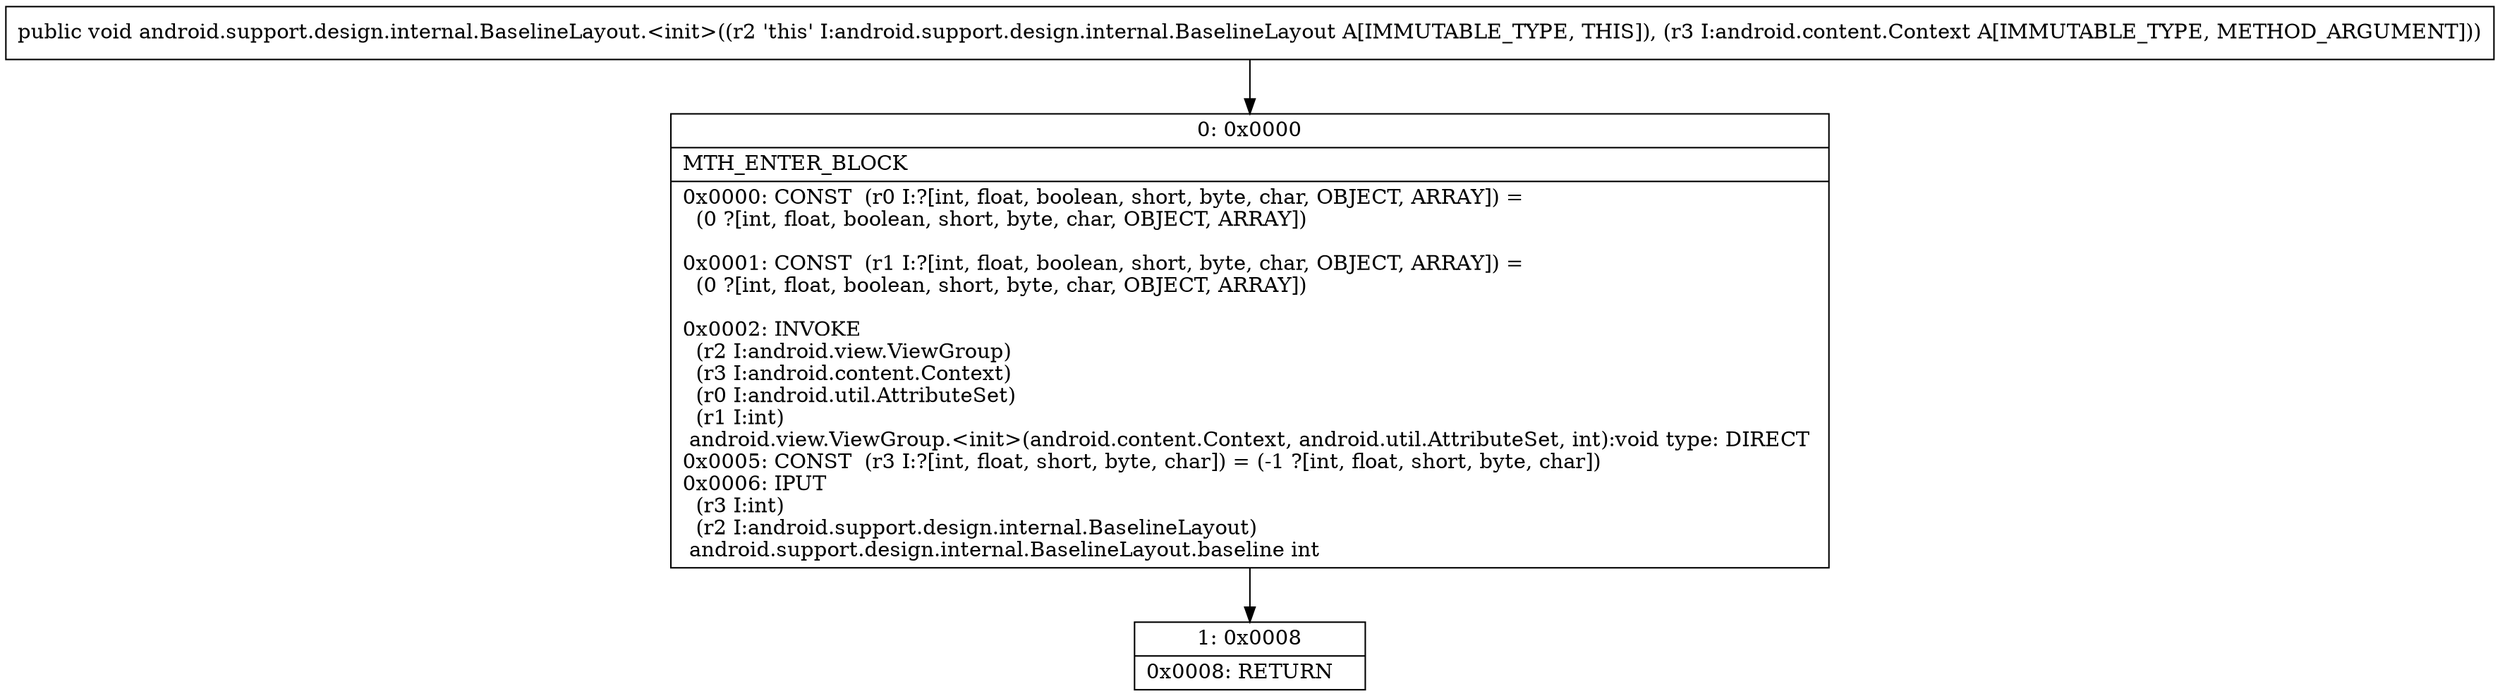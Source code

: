digraph "CFG forandroid.support.design.internal.BaselineLayout.\<init\>(Landroid\/content\/Context;)V" {
Node_0 [shape=record,label="{0\:\ 0x0000|MTH_ENTER_BLOCK\l|0x0000: CONST  (r0 I:?[int, float, boolean, short, byte, char, OBJECT, ARRAY]) = \l  (0 ?[int, float, boolean, short, byte, char, OBJECT, ARRAY])\l \l0x0001: CONST  (r1 I:?[int, float, boolean, short, byte, char, OBJECT, ARRAY]) = \l  (0 ?[int, float, boolean, short, byte, char, OBJECT, ARRAY])\l \l0x0002: INVOKE  \l  (r2 I:android.view.ViewGroup)\l  (r3 I:android.content.Context)\l  (r0 I:android.util.AttributeSet)\l  (r1 I:int)\l android.view.ViewGroup.\<init\>(android.content.Context, android.util.AttributeSet, int):void type: DIRECT \l0x0005: CONST  (r3 I:?[int, float, short, byte, char]) = (\-1 ?[int, float, short, byte, char]) \l0x0006: IPUT  \l  (r3 I:int)\l  (r2 I:android.support.design.internal.BaselineLayout)\l android.support.design.internal.BaselineLayout.baseline int \l}"];
Node_1 [shape=record,label="{1\:\ 0x0008|0x0008: RETURN   \l}"];
MethodNode[shape=record,label="{public void android.support.design.internal.BaselineLayout.\<init\>((r2 'this' I:android.support.design.internal.BaselineLayout A[IMMUTABLE_TYPE, THIS]), (r3 I:android.content.Context A[IMMUTABLE_TYPE, METHOD_ARGUMENT])) }"];
MethodNode -> Node_0;
Node_0 -> Node_1;
}

